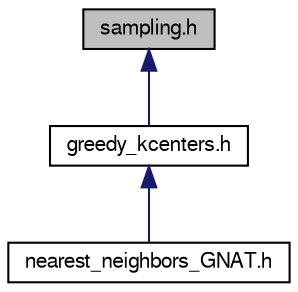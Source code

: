 digraph "sampling.h"
{
  edge [fontname="FreeSans",fontsize="10",labelfontname="FreeSans",labelfontsize="10"];
  node [fontname="FreeSans",fontsize="10",shape=record];
  Node1 [label="sampling.h",height=0.2,width=0.4,color="black", fillcolor="grey75", style="filled" fontcolor="black"];
  Node1 -> Node2 [dir="back",color="midnightblue",fontsize="10",style="solid",fontname="FreeSans"];
  Node2 [label="greedy_kcenters.h",height=0.2,width=0.4,color="black", fillcolor="white", style="filled",URL="$a00265.html"];
  Node2 -> Node3 [dir="back",color="midnightblue",fontsize="10",style="solid",fontname="FreeSans"];
  Node3 [label="nearest_neighbors_GNAT.h",height=0.2,width=0.4,color="black", fillcolor="white", style="filled",URL="$a00294.html"];
}
